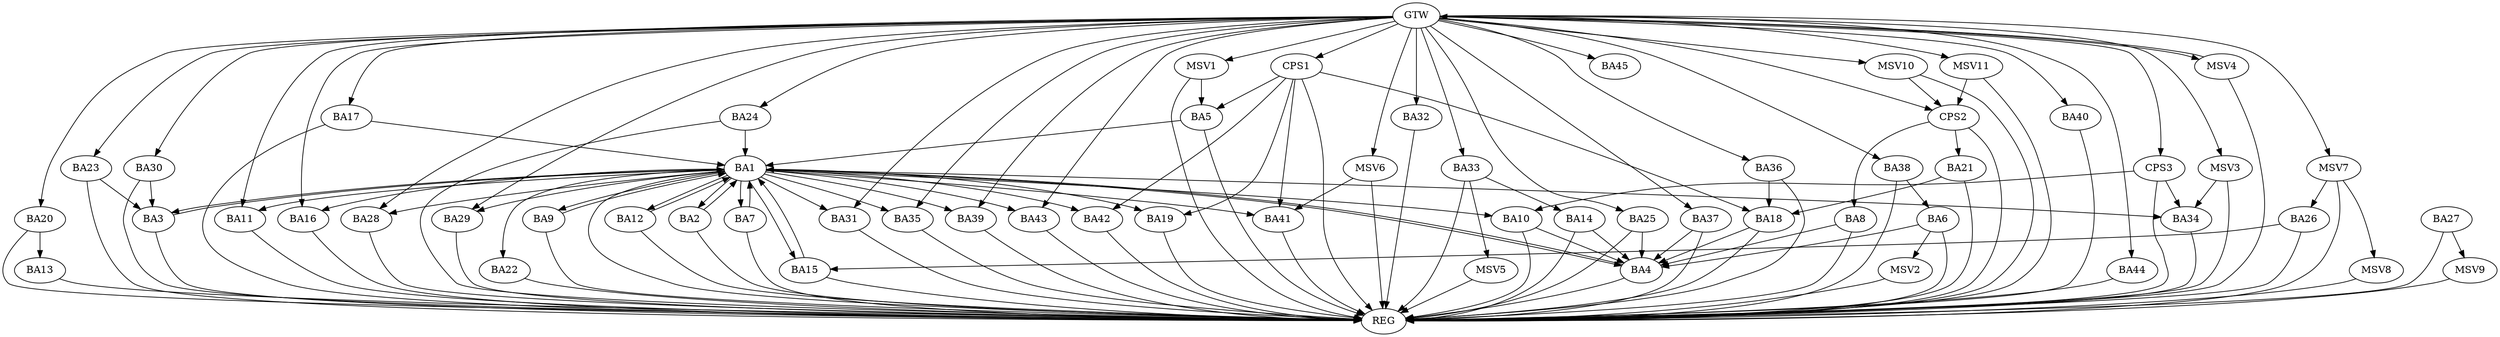 strict digraph G {
  BA1 [ label="BA1" ];
  BA2 [ label="BA2" ];
  BA3 [ label="BA3" ];
  BA4 [ label="BA4" ];
  BA5 [ label="BA5" ];
  BA6 [ label="BA6" ];
  BA7 [ label="BA7" ];
  BA8 [ label="BA8" ];
  BA9 [ label="BA9" ];
  BA10 [ label="BA10" ];
  BA11 [ label="BA11" ];
  BA12 [ label="BA12" ];
  BA13 [ label="BA13" ];
  BA14 [ label="BA14" ];
  BA15 [ label="BA15" ];
  BA16 [ label="BA16" ];
  BA17 [ label="BA17" ];
  BA18 [ label="BA18" ];
  BA19 [ label="BA19" ];
  BA20 [ label="BA20" ];
  BA21 [ label="BA21" ];
  BA22 [ label="BA22" ];
  BA23 [ label="BA23" ];
  BA24 [ label="BA24" ];
  BA25 [ label="BA25" ];
  BA26 [ label="BA26" ];
  BA27 [ label="BA27" ];
  BA28 [ label="BA28" ];
  BA29 [ label="BA29" ];
  BA30 [ label="BA30" ];
  BA31 [ label="BA31" ];
  BA32 [ label="BA32" ];
  BA33 [ label="BA33" ];
  BA34 [ label="BA34" ];
  BA35 [ label="BA35" ];
  BA36 [ label="BA36" ];
  BA37 [ label="BA37" ];
  BA38 [ label="BA38" ];
  BA39 [ label="BA39" ];
  BA40 [ label="BA40" ];
  BA41 [ label="BA41" ];
  BA42 [ label="BA42" ];
  BA43 [ label="BA43" ];
  BA44 [ label="BA44" ];
  BA45 [ label="BA45" ];
  CPS1 [ label="CPS1" ];
  CPS2 [ label="CPS2" ];
  CPS3 [ label="CPS3" ];
  GTW [ label="GTW" ];
  REG [ label="REG" ];
  MSV1 [ label="MSV1" ];
  MSV2 [ label="MSV2" ];
  MSV3 [ label="MSV3" ];
  MSV4 [ label="MSV4" ];
  MSV5 [ label="MSV5" ];
  MSV6 [ label="MSV6" ];
  MSV7 [ label="MSV7" ];
  MSV8 [ label="MSV8" ];
  MSV9 [ label="MSV9" ];
  MSV10 [ label="MSV10" ];
  MSV11 [ label="MSV11" ];
  BA1 -> BA2;
  BA2 -> BA1;
  BA3 -> BA1;
  BA4 -> BA1;
  BA5 -> BA1;
  BA6 -> BA4;
  BA7 -> BA1;
  BA8 -> BA4;
  BA9 -> BA1;
  BA10 -> BA4;
  BA12 -> BA1;
  BA14 -> BA4;
  BA15 -> BA1;
  BA17 -> BA1;
  BA18 -> BA4;
  BA20 -> BA13;
  BA21 -> BA18;
  BA23 -> BA3;
  BA24 -> BA1;
  BA25 -> BA4;
  BA26 -> BA15;
  BA30 -> BA3;
  BA33 -> BA14;
  BA36 -> BA18;
  BA37 -> BA4;
  BA38 -> BA6;
  CPS1 -> BA42;
  CPS1 -> BA19;
  CPS1 -> BA18;
  CPS1 -> BA41;
  CPS1 -> BA5;
  CPS2 -> BA21;
  CPS2 -> BA8;
  CPS3 -> BA34;
  CPS3 -> BA10;
  GTW -> BA11;
  GTW -> BA16;
  GTW -> BA17;
  GTW -> BA20;
  GTW -> BA23;
  GTW -> BA24;
  GTW -> BA25;
  GTW -> BA28;
  GTW -> BA29;
  GTW -> BA30;
  GTW -> BA31;
  GTW -> BA32;
  GTW -> BA33;
  GTW -> BA35;
  GTW -> BA36;
  GTW -> BA37;
  GTW -> BA38;
  GTW -> BA39;
  GTW -> BA40;
  GTW -> BA43;
  GTW -> BA44;
  GTW -> BA45;
  GTW -> CPS1;
  GTW -> CPS2;
  GTW -> CPS3;
  BA1 -> REG;
  BA2 -> REG;
  BA3 -> REG;
  BA4 -> REG;
  BA5 -> REG;
  BA6 -> REG;
  BA7 -> REG;
  BA8 -> REG;
  BA9 -> REG;
  BA10 -> REG;
  BA11 -> REG;
  BA12 -> REG;
  BA13 -> REG;
  BA14 -> REG;
  BA15 -> REG;
  BA16 -> REG;
  BA17 -> REG;
  BA18 -> REG;
  BA19 -> REG;
  BA20 -> REG;
  BA21 -> REG;
  BA22 -> REG;
  BA23 -> REG;
  BA24 -> REG;
  BA25 -> REG;
  BA26 -> REG;
  BA27 -> REG;
  BA28 -> REG;
  BA29 -> REG;
  BA30 -> REG;
  BA31 -> REG;
  BA32 -> REG;
  BA33 -> REG;
  BA34 -> REG;
  BA35 -> REG;
  BA36 -> REG;
  BA37 -> REG;
  BA38 -> REG;
  BA39 -> REG;
  BA40 -> REG;
  BA41 -> REG;
  BA42 -> REG;
  BA43 -> REG;
  BA44 -> REG;
  CPS1 -> REG;
  CPS2 -> REG;
  CPS3 -> REG;
  BA1 -> BA35;
  BA1 -> BA42;
  BA1 -> BA41;
  BA1 -> BA34;
  BA1 -> BA9;
  BA1 -> BA11;
  BA1 -> BA29;
  BA1 -> BA7;
  BA1 -> BA15;
  BA1 -> BA39;
  BA1 -> BA12;
  BA1 -> BA31;
  BA1 -> BA43;
  BA1 -> BA4;
  BA1 -> BA10;
  BA1 -> BA28;
  BA1 -> BA19;
  BA1 -> BA16;
  BA1 -> BA3;
  BA1 -> BA22;
  MSV1 -> BA5;
  GTW -> MSV1;
  MSV1 -> REG;
  BA6 -> MSV2;
  MSV2 -> REG;
  MSV3 -> BA34;
  GTW -> MSV3;
  MSV3 -> REG;
  MSV4 -> GTW;
  GTW -> MSV4;
  MSV4 -> REG;
  BA33 -> MSV5;
  MSV5 -> REG;
  MSV6 -> BA41;
  GTW -> MSV6;
  MSV6 -> REG;
  MSV7 -> BA26;
  GTW -> MSV7;
  MSV7 -> REG;
  MSV7 -> MSV8;
  MSV8 -> REG;
  BA27 -> MSV9;
  MSV9 -> REG;
  MSV10 -> CPS2;
  GTW -> MSV10;
  MSV10 -> REG;
  MSV11 -> CPS2;
  GTW -> MSV11;
  MSV11 -> REG;
}
